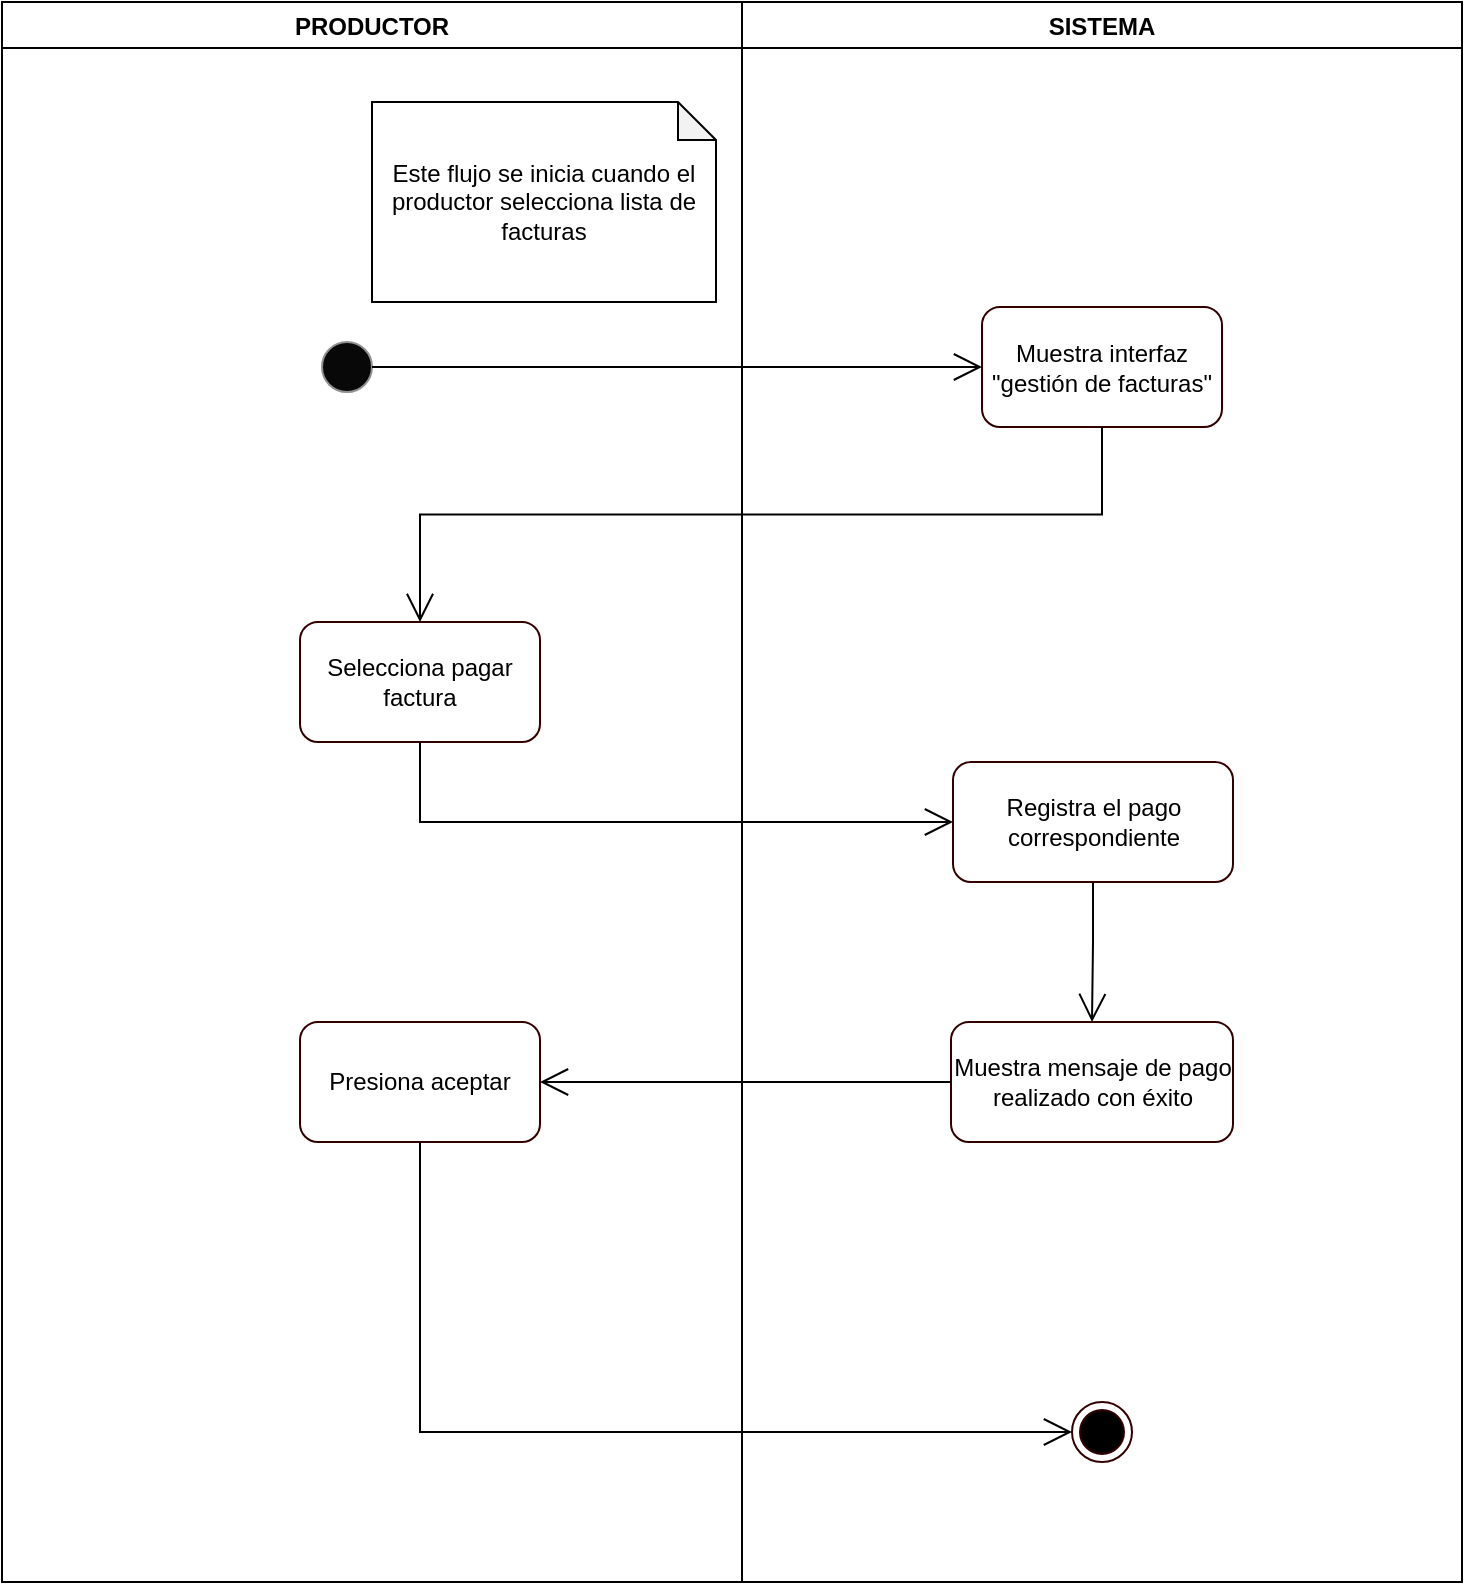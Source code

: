 <mxfile version="13.2.4" type="device"><diagram id="O6AZ7zY2c4KLyzjPle4t" name="Page-1"><mxGraphModel dx="782" dy="11210" grid="1" gridSize="10" guides="1" tooltips="1" connect="1" arrows="1" fold="1" page="1" pageScale="1" pageWidth="827" pageHeight="1169" math="0" shadow="0"><root><mxCell id="0"/><mxCell id="1" parent="0"/><mxCell id="Jd7uply8mAl1FJzHfmyC-1" value="PRODUCTOR" style="swimlane;gradientColor=none;" parent="1" vertex="1"><mxGeometry x="150" y="-10480" width="370" height="790" as="geometry"/></mxCell><mxCell id="Jd7uply8mAl1FJzHfmyC-2" value="" style="ellipse;whiteSpace=wrap;html=1;aspect=fixed;strokeColor=#919191;fillColor=#080808;gradientColor=none;" parent="Jd7uply8mAl1FJzHfmyC-1" vertex="1"><mxGeometry x="160" y="170" width="25" height="25" as="geometry"/></mxCell><mxCell id="Jd7uply8mAl1FJzHfmyC-3" value="Este flujo se inicia cuando el productor selecciona lista de facturas" style="shape=note;whiteSpace=wrap;html=1;backgroundOutline=1;darkOpacity=0.05;size=19;" parent="Jd7uply8mAl1FJzHfmyC-1" vertex="1"><mxGeometry x="185" y="50" width="172" height="100" as="geometry"/></mxCell><mxCell id="Jd7uply8mAl1FJzHfmyC-11" value="Presiona aceptar" style="rounded=1;whiteSpace=wrap;html=1;strokeColor=#330000;fillColor=#FFFFFF;gradientColor=none;" parent="Jd7uply8mAl1FJzHfmyC-1" vertex="1"><mxGeometry x="149" y="510" width="120" height="60" as="geometry"/></mxCell><mxCell id="Jd7uply8mAl1FJzHfmyC-8" value="Selecciona pagar factura" style="rounded=1;whiteSpace=wrap;html=1;strokeColor=#330000;fillColor=#FFFFFF;gradientColor=none;" parent="Jd7uply8mAl1FJzHfmyC-1" vertex="1"><mxGeometry x="149" y="310" width="120" height="60" as="geometry"/></mxCell><mxCell id="Jd7uply8mAl1FJzHfmyC-12" value="SISTEMA" style="swimlane;gradientColor=none;" parent="1" vertex="1"><mxGeometry x="520" y="-10480" width="360" height="790" as="geometry"/></mxCell><mxCell id="Jd7uply8mAl1FJzHfmyC-13" value="Muestra interfaz &quot;gestión de facturas&quot;" style="rounded=1;whiteSpace=wrap;html=1;strokeColor=#330000;fillColor=#FFFFFF;gradientColor=none;" parent="Jd7uply8mAl1FJzHfmyC-12" vertex="1"><mxGeometry x="120" y="152.5" width="120" height="60" as="geometry"/></mxCell><mxCell id="Jd7uply8mAl1FJzHfmyC-14" style="edgeStyle=orthogonalEdgeStyle;rounded=0;orthogonalLoop=1;jettySize=auto;html=1;exitX=0.5;exitY=1;exitDx=0;exitDy=0;endArrow=open;endFill=0;endSize=12;" parent="Jd7uply8mAl1FJzHfmyC-12" source="Jd7uply8mAl1FJzHfmyC-15" target="Jd7uply8mAl1FJzHfmyC-16" edge="1"><mxGeometry relative="1" as="geometry"/></mxCell><mxCell id="Jd7uply8mAl1FJzHfmyC-15" value="Registra el pago correspondiente" style="rounded=1;whiteSpace=wrap;html=1;strokeColor=#330000;fillColor=#FFFFFF;gradientColor=none;" parent="Jd7uply8mAl1FJzHfmyC-12" vertex="1"><mxGeometry x="105.5" y="380" width="140" height="60" as="geometry"/></mxCell><mxCell id="Jd7uply8mAl1FJzHfmyC-16" value="Muestra mensaje de pago realizado con éxito" style="rounded=1;whiteSpace=wrap;html=1;strokeColor=#330000;fillColor=#FFFFFF;gradientColor=none;" parent="Jd7uply8mAl1FJzHfmyC-12" vertex="1"><mxGeometry x="104.5" y="510" width="141" height="60" as="geometry"/></mxCell><mxCell id="Jd7uply8mAl1FJzHfmyC-17" value="" style="ellipse;html=1;shape=endState;fillColor=#000000;strokeColor=#330000;" parent="Jd7uply8mAl1FJzHfmyC-12" vertex="1"><mxGeometry x="165" y="700" width="30" height="30" as="geometry"/></mxCell><mxCell id="Jd7uply8mAl1FJzHfmyC-18" style="edgeStyle=orthogonalEdgeStyle;rounded=0;orthogonalLoop=1;jettySize=auto;html=1;exitX=1;exitY=0.5;exitDx=0;exitDy=0;entryX=0;entryY=0.5;entryDx=0;entryDy=0;endSize=12;endArrow=open;endFill=0;" parent="1" source="Jd7uply8mAl1FJzHfmyC-2" target="Jd7uply8mAl1FJzHfmyC-13" edge="1"><mxGeometry relative="1" as="geometry"/></mxCell><mxCell id="Jd7uply8mAl1FJzHfmyC-19" style="edgeStyle=orthogonalEdgeStyle;rounded=0;orthogonalLoop=1;jettySize=auto;html=1;exitX=0.5;exitY=1;exitDx=0;exitDy=0;entryX=0.5;entryY=0;entryDx=0;entryDy=0;endArrow=open;endFill=0;endSize=12;" parent="1" source="Jd7uply8mAl1FJzHfmyC-13" target="Jd7uply8mAl1FJzHfmyC-8" edge="1"><mxGeometry relative="1" as="geometry"><mxPoint x="250" y="-10180" as="targetPoint"/></mxGeometry></mxCell><mxCell id="Jd7uply8mAl1FJzHfmyC-20" style="edgeStyle=orthogonalEdgeStyle;rounded=0;orthogonalLoop=1;jettySize=auto;html=1;exitX=0.5;exitY=1;exitDx=0;exitDy=0;entryX=0;entryY=0.5;entryDx=0;entryDy=0;endArrow=open;endFill=0;endSize=12;" parent="1" source="Jd7uply8mAl1FJzHfmyC-11" target="Jd7uply8mAl1FJzHfmyC-17" edge="1"><mxGeometry relative="1" as="geometry"/></mxCell><mxCell id="Jd7uply8mAl1FJzHfmyC-21" style="edgeStyle=orthogonalEdgeStyle;rounded=0;orthogonalLoop=1;jettySize=auto;html=1;exitX=0.5;exitY=1;exitDx=0;exitDy=0;entryX=0;entryY=0.5;entryDx=0;entryDy=0;endSize=12;endArrow=open;endFill=0;" parent="1" source="Jd7uply8mAl1FJzHfmyC-8" target="Jd7uply8mAl1FJzHfmyC-15" edge="1"><mxGeometry relative="1" as="geometry"/></mxCell><mxCell id="Jd7uply8mAl1FJzHfmyC-22" style="edgeStyle=orthogonalEdgeStyle;rounded=0;orthogonalLoop=1;jettySize=auto;html=1;exitX=0;exitY=0.5;exitDx=0;exitDy=0;entryX=1;entryY=0.5;entryDx=0;entryDy=0;endArrow=open;endFill=0;endSize=12;" parent="1" source="Jd7uply8mAl1FJzHfmyC-16" target="Jd7uply8mAl1FJzHfmyC-11" edge="1"><mxGeometry relative="1" as="geometry"/></mxCell></root></mxGraphModel></diagram></mxfile>